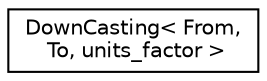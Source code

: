 digraph "Graphical Class Hierarchy"
{
  edge [fontname="Helvetica",fontsize="10",labelfontname="Helvetica",labelfontsize="10"];
  node [fontname="Helvetica",fontsize="10",shape=record];
  rankdir="LR";
  Node0 [label="DownCasting\< From,\l To, units_factor \>",height=0.2,width=0.4,color="black", fillcolor="white", style="filled",URL="$structDownCasting.html"];
}
